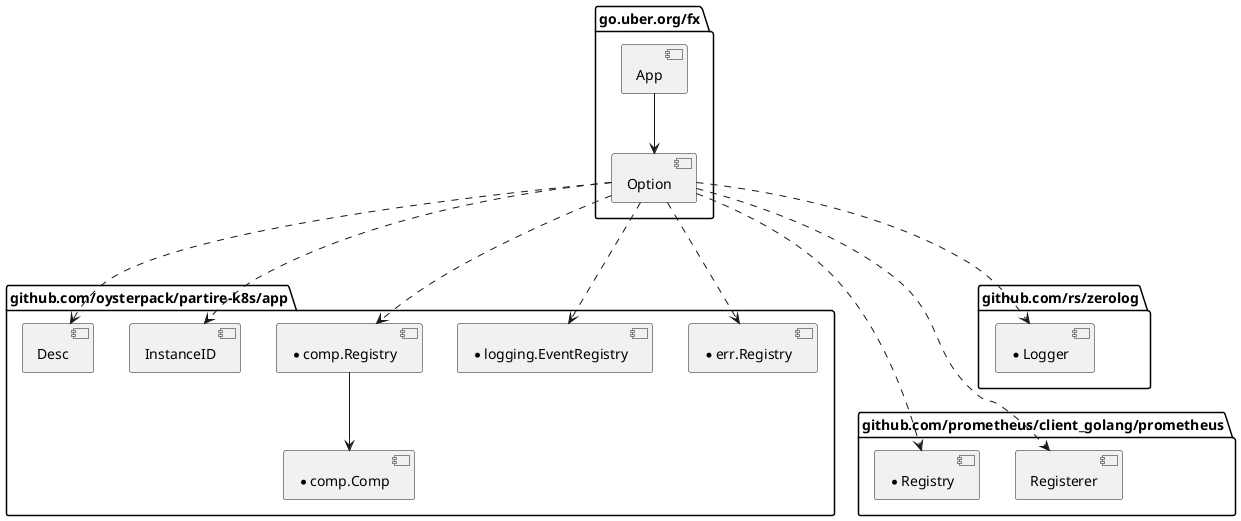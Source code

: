 @startuml

package "go.uber.org/fx" {
[App]
[Option]
}

package "github.com/oysterpack/partire-k8s/app" {
[Desc]
[InstanceID]

[*comp.Comp]
[*comp.Registry]

[*logging.EventRegistry]
[*err.Registry]
}

package "github.com/prometheus/client_golang/prometheus" {
[*Registry]
[Registerer]
}

package "github.com/rs/zerolog" {
[*Logger]
}

[App] --> [Option]

[Option] ..> [Desc]
[Option] ..> [InstanceID]
[Option] ...> [*comp.Registry]
[Option] ...> [*logging.EventRegistry]
[Option] ...> [*err.Registry]

[Option] ...> [*Logger]
[Option] ....> [*Registry]
[Option] ....> [Registerer]

[*comp.Registry] --> [*comp.Comp]

@enduml